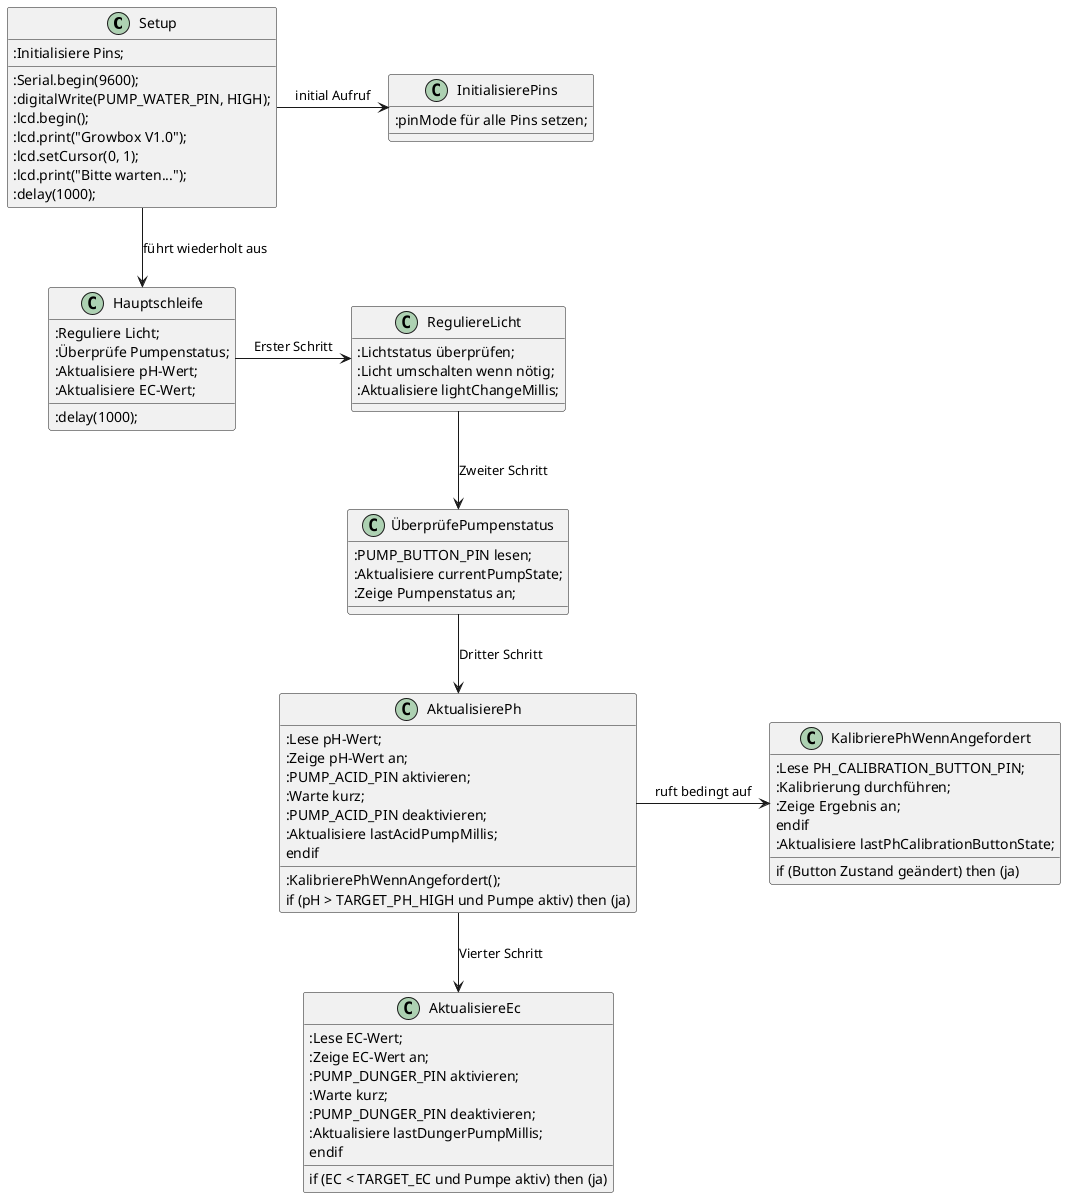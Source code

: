 @startuml
!define RECTANGLE class

RECTANGLE Setup {
    :Serial.begin(9600);
    :Initialisiere Pins;
    :digitalWrite(PUMP_WATER_PIN, HIGH);
    :lcd.begin();
    :lcd.print("Growbox V1.0");
    :lcd.setCursor(0, 1);
    :lcd.print("Bitte warten...");
    :delay(1000);
}

RECTANGLE Hauptschleife {
    :Reguliere Licht;
    :Überprüfe Pumpenstatus;
    :Aktualisiere pH-Wert;
    :Aktualisiere EC-Wert;
    :delay(1000);
}

RECTANGLE InitialisierePins {
    :pinMode für alle Pins setzen;
}

RECTANGLE ReguliereLicht {
    :Lichtstatus überprüfen;
    :Licht umschalten wenn nötig;
    :Aktualisiere lightChangeMillis;
}

RECTANGLE ÜberprüfePumpenstatus {
    :PUMP_BUTTON_PIN lesen;
    :Aktualisiere currentPumpState;
    :Zeige Pumpenstatus an;
}

RECTANGLE KalibrierePhWennAngefordert {
    :Lese PH_CALIBRATION_BUTTON_PIN;
    if (Button Zustand geändert) then (ja)
        :Kalibrierung durchführen;
        :Zeige Ergebnis an;
    endif
    :Aktualisiere lastPhCalibrationButtonState;
}

RECTANGLE AktualisierePh {
    :KalibrierePhWennAngefordert();
    :Lese pH-Wert;
    :Zeige pH-Wert an;
    if (pH > TARGET_PH_HIGH und Pumpe aktiv) then (ja)
        :PUMP_ACID_PIN aktivieren;
        :Warte kurz;
        :PUMP_ACID_PIN deaktivieren;
        :Aktualisiere lastAcidPumpMillis;
    endif
}

RECTANGLE AktualisiereEc {
    :Lese EC-Wert;
    :Zeige EC-Wert an;
    if (EC < TARGET_EC und Pumpe aktiv) then (ja)
        :PUMP_DUNGER_PIN aktivieren;
        :Warte kurz;
        :PUMP_DUNGER_PIN deaktivieren;
        :Aktualisiere lastDungerPumpMillis;
    endif
}

Setup -down-> Hauptschleife : führt wiederholt aus
Setup -right-> InitialisierePins : initial Aufruf
Hauptschleife -right-> ReguliereLicht : "Erster Schritt"
ReguliereLicht -down-> ÜberprüfePumpenstatus : "Zweiter Schritt"
ÜberprüfePumpenstatus -down-> AktualisierePh : "Dritter Schritt"
AktualisierePh -down-> AktualisiereEc : "Vierter Schritt"
AktualisierePh -right-> KalibrierePhWennAngefordert : ruft bedingt auf
@enduml
